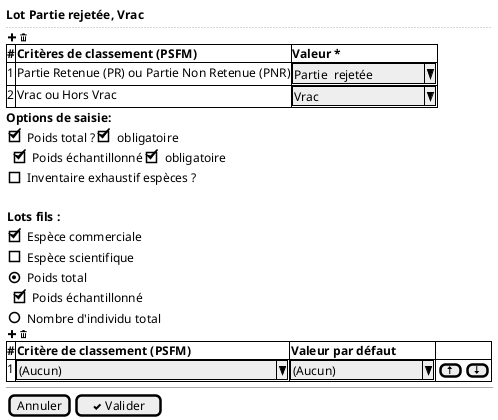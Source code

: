 @startsalt
{
  <b>Lot Partie rejetée, Vrac
  ..
  {<&plus> | <&trash> }
  {#
    <b># | <b>Critères de classement (PSFM) | <b>Valeur *
    1 | Partie Retenue (PR) ou Partie Non Retenue (PNR) | ^Partie  rejetée ^
    2 | Vrac ou Hors Vrac                               | ^Vrac            ^
  }

  <b>Options de saisie:

  { [X] Poids total ? | [X] obligatoire }
  { . | [X] Poids échantillonné | [X] obligatoire }

  { [ ] Inventaire exhaustif espèces ? }

  .

  {<b>Lots fils : }

  { [X] Espèce commerciale }

  { [ ] Espèce scientifique }

  { (X) Poids total }
  { . |  [X] Poids échantillonné }

  { ( ) Nombre d'individu total }

  {<&plus> | <&trash> }
  {#

    <b># | <b>Critère de classement (PSFM)   | <b>Valeur par défaut | .
    1    | ^(Aucun)                         ^ | ^ (Aucun)        ^ | {[<&arrow-top>] | [<&arrow-bottom>]}
  }

  --

  { [Annuler] | [<&check> Valider]}
}
@endsalt
